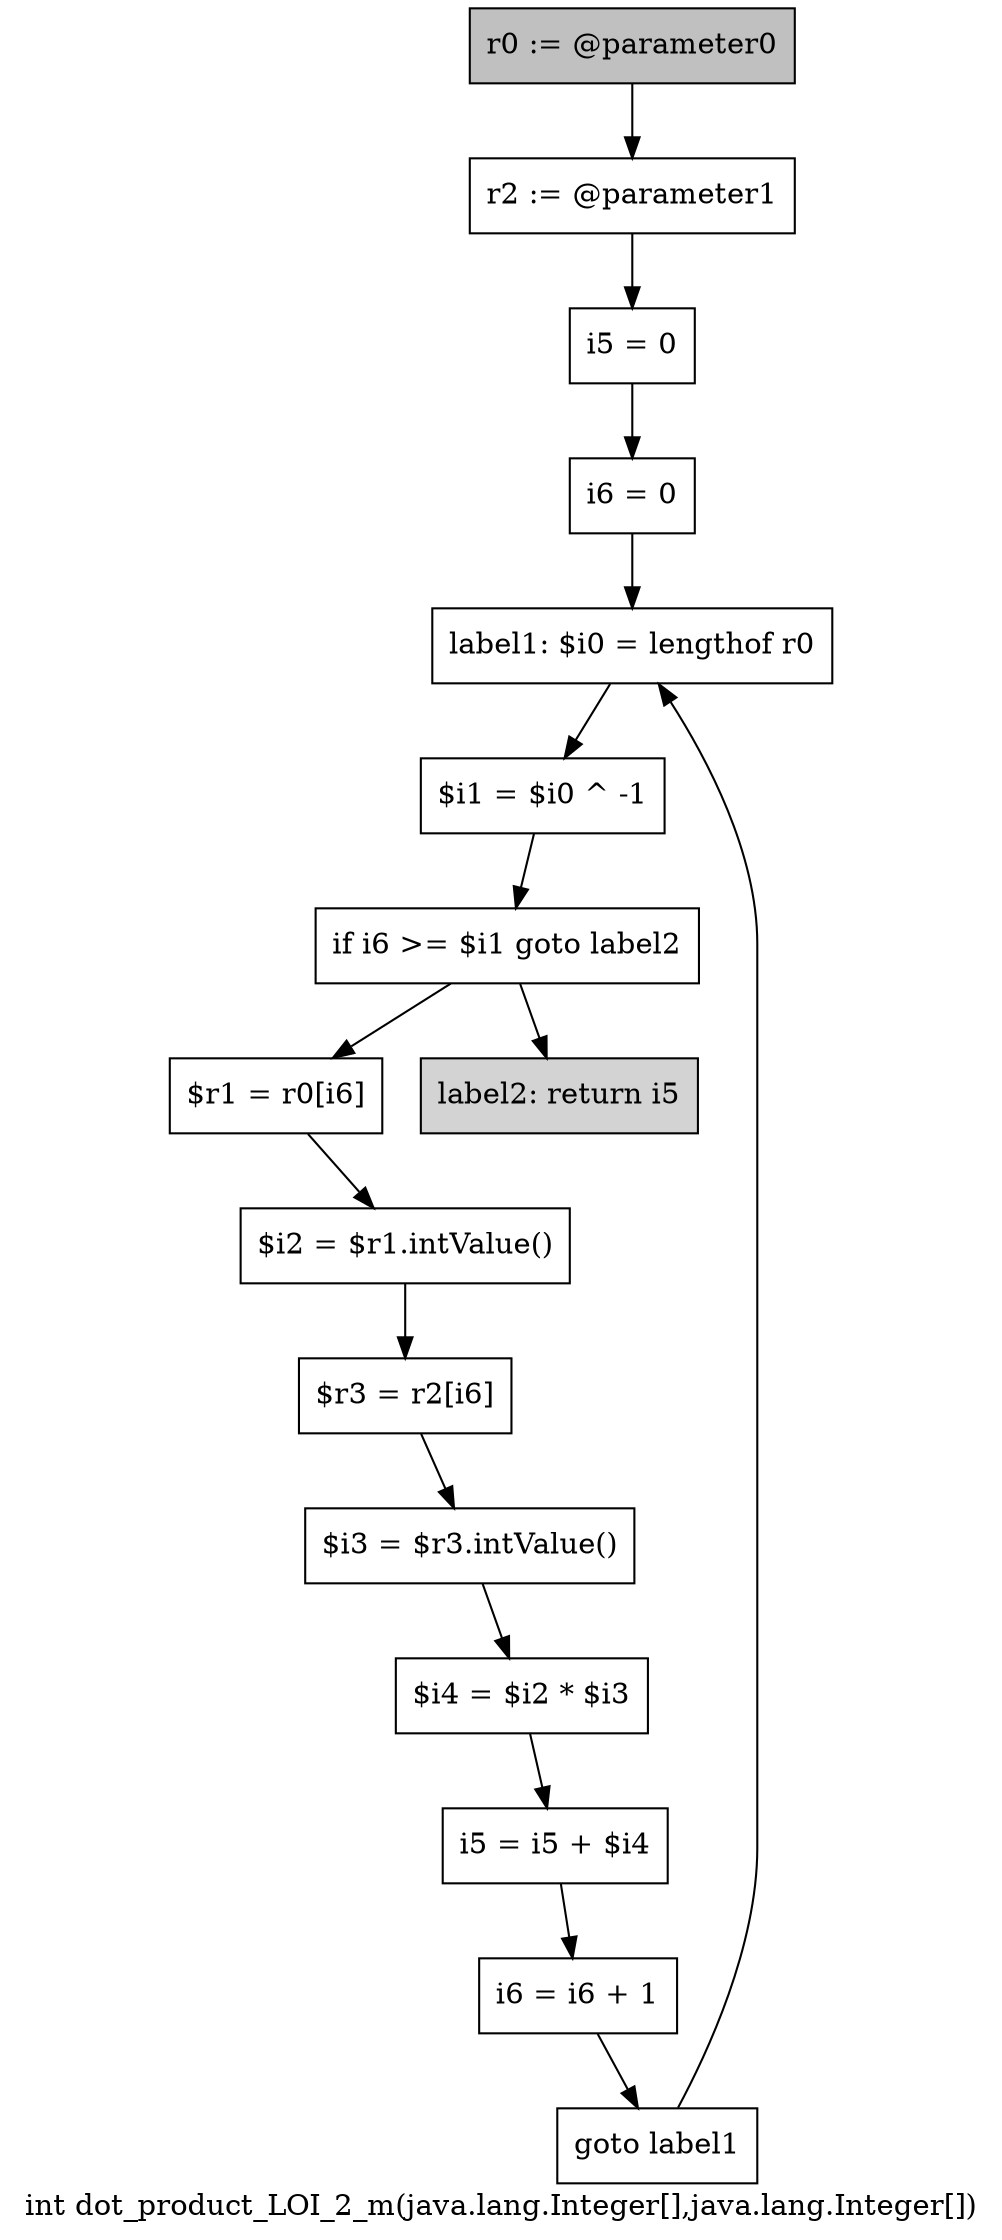 digraph "int dot_product_LOI_2_m(java.lang.Integer[],java.lang.Integer[])" {
    label="int dot_product_LOI_2_m(java.lang.Integer[],java.lang.Integer[])";
    node [shape=box];
    "0" [style=filled,fillcolor=gray,label="r0 := @parameter0",];
    "1" [label="r2 := @parameter1",];
    "0"->"1";
    "2" [label="i5 = 0",];
    "1"->"2";
    "3" [label="i6 = 0",];
    "2"->"3";
    "4" [label="label1: $i0 = lengthof r0",];
    "3"->"4";
    "5" [label="$i1 = $i0 ^ -1",];
    "4"->"5";
    "6" [label="if i6 >= $i1 goto label2",];
    "5"->"6";
    "7" [label="$r1 = r0[i6]",];
    "6"->"7";
    "15" [style=filled,fillcolor=lightgray,label="label2: return i5",];
    "6"->"15";
    "8" [label="$i2 = $r1.intValue()",];
    "7"->"8";
    "9" [label="$r3 = r2[i6]",];
    "8"->"9";
    "10" [label="$i3 = $r3.intValue()",];
    "9"->"10";
    "11" [label="$i4 = $i2 * $i3",];
    "10"->"11";
    "12" [label="i5 = i5 + $i4",];
    "11"->"12";
    "13" [label="i6 = i6 + 1",];
    "12"->"13";
    "14" [label="goto label1",];
    "13"->"14";
    "14"->"4";
}
